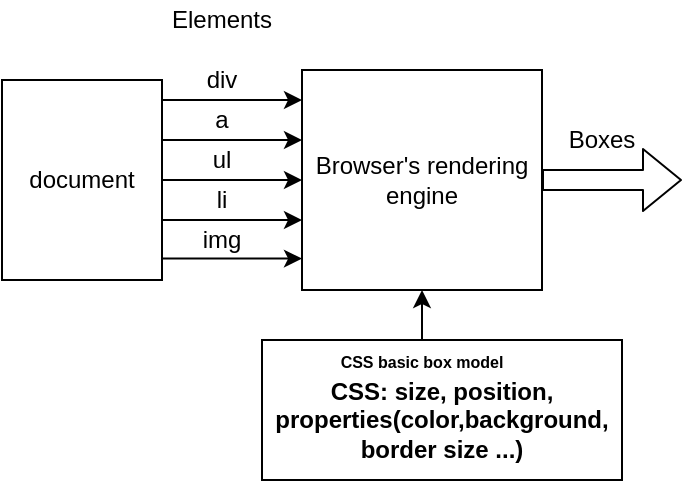 <mxfile version="13.1.12" type="device"><diagram id="N40eElc3TREMIbStX_QL" name="Page-1"><mxGraphModel dx="981" dy="526" grid="1" gridSize="10" guides="1" tooltips="1" connect="1" arrows="1" fold="1" page="1" pageScale="1" pageWidth="827" pageHeight="1169" math="0" shadow="0"><root><mxCell id="0"/><mxCell id="1" parent="0"/><mxCell id="_09DNBB_S1uzHcCtH0_L-20" value="" style="rounded=0;whiteSpace=wrap;html=1;" vertex="1" parent="1"><mxGeometry x="290" y="390" width="180" height="70" as="geometry"/></mxCell><mxCell id="_09DNBB_S1uzHcCtH0_L-1" value="document" style="rounded=0;whiteSpace=wrap;html=1;" vertex="1" parent="1"><mxGeometry x="160" y="260" width="80" height="100" as="geometry"/></mxCell><mxCell id="_09DNBB_S1uzHcCtH0_L-2" value="" style="endArrow=classic;html=1;" edge="1" parent="1"><mxGeometry width="50" height="50" relative="1" as="geometry"><mxPoint x="240" y="270" as="sourcePoint"/><mxPoint x="310" y="270" as="targetPoint"/></mxGeometry></mxCell><mxCell id="_09DNBB_S1uzHcCtH0_L-3" value="" style="endArrow=classic;html=1;" edge="1" parent="1"><mxGeometry width="50" height="50" relative="1" as="geometry"><mxPoint x="240" y="290" as="sourcePoint"/><mxPoint x="310" y="290" as="targetPoint"/></mxGeometry></mxCell><mxCell id="_09DNBB_S1uzHcCtH0_L-4" value="" style="endArrow=classic;html=1;" edge="1" parent="1"><mxGeometry width="50" height="50" relative="1" as="geometry"><mxPoint x="240" y="310" as="sourcePoint"/><mxPoint x="310" y="310" as="targetPoint"/></mxGeometry></mxCell><mxCell id="_09DNBB_S1uzHcCtH0_L-5" value="" style="endArrow=classic;html=1;" edge="1" parent="1"><mxGeometry width="50" height="50" relative="1" as="geometry"><mxPoint x="240" y="330" as="sourcePoint"/><mxPoint x="310" y="330" as="targetPoint"/></mxGeometry></mxCell><mxCell id="_09DNBB_S1uzHcCtH0_L-6" value="" style="endArrow=classic;html=1;" edge="1" parent="1"><mxGeometry width="50" height="50" relative="1" as="geometry"><mxPoint x="240" y="349.31" as="sourcePoint"/><mxPoint x="310" y="349.31" as="targetPoint"/></mxGeometry></mxCell><mxCell id="_09DNBB_S1uzHcCtH0_L-7" value="Elements" style="text;html=1;strokeColor=none;fillColor=none;align=center;verticalAlign=middle;whiteSpace=wrap;rounded=0;" vertex="1" parent="1"><mxGeometry x="250" y="220" width="40" height="20" as="geometry"/></mxCell><mxCell id="_09DNBB_S1uzHcCtH0_L-8" value="div" style="text;html=1;strokeColor=none;fillColor=none;align=center;verticalAlign=middle;whiteSpace=wrap;rounded=0;" vertex="1" parent="1"><mxGeometry x="250" y="250" width="40" height="20" as="geometry"/></mxCell><mxCell id="_09DNBB_S1uzHcCtH0_L-10" value="a" style="text;html=1;strokeColor=none;fillColor=none;align=center;verticalAlign=middle;whiteSpace=wrap;rounded=0;" vertex="1" parent="1"><mxGeometry x="250" y="270" width="40" height="20" as="geometry"/></mxCell><mxCell id="_09DNBB_S1uzHcCtH0_L-13" value="ul" style="text;html=1;strokeColor=none;fillColor=none;align=center;verticalAlign=middle;whiteSpace=wrap;rounded=0;" vertex="1" parent="1"><mxGeometry x="250" y="290" width="40" height="20" as="geometry"/></mxCell><mxCell id="_09DNBB_S1uzHcCtH0_L-14" value="li" style="text;html=1;strokeColor=none;fillColor=none;align=center;verticalAlign=middle;whiteSpace=wrap;rounded=0;" vertex="1" parent="1"><mxGeometry x="250" y="310" width="40" height="20" as="geometry"/></mxCell><mxCell id="_09DNBB_S1uzHcCtH0_L-15" value="img" style="text;html=1;strokeColor=none;fillColor=none;align=center;verticalAlign=middle;whiteSpace=wrap;rounded=0;" vertex="1" parent="1"><mxGeometry x="250" y="330" width="40" height="20" as="geometry"/></mxCell><mxCell id="_09DNBB_S1uzHcCtH0_L-16" value="Browser's rendering engine" style="rounded=0;whiteSpace=wrap;html=1;" vertex="1" parent="1"><mxGeometry x="310" y="255" width="120" height="110" as="geometry"/></mxCell><mxCell id="_09DNBB_S1uzHcCtH0_L-17" value="&lt;b&gt;&lt;font style=&quot;font-size: 8px&quot;&gt;CSS basic box model&lt;/font&gt;&lt;/b&gt;" style="text;html=1;strokeColor=none;fillColor=none;align=center;verticalAlign=middle;whiteSpace=wrap;rounded=0;" vertex="1" parent="1"><mxGeometry x="300" y="390" width="140" height="20" as="geometry"/></mxCell><mxCell id="_09DNBB_S1uzHcCtH0_L-18" value="" style="endArrow=classic;html=1;" edge="1" parent="1" source="_09DNBB_S1uzHcCtH0_L-17" target="_09DNBB_S1uzHcCtH0_L-16"><mxGeometry width="50" height="50" relative="1" as="geometry"><mxPoint x="360" y="440" as="sourcePoint"/><mxPoint x="410" y="390" as="targetPoint"/></mxGeometry></mxCell><mxCell id="_09DNBB_S1uzHcCtH0_L-19" value="&lt;b&gt;CSS: size, position, properties(color,background, border size ...)&lt;/b&gt;" style="text;html=1;strokeColor=none;fillColor=none;align=center;verticalAlign=middle;whiteSpace=wrap;rounded=0;" vertex="1" parent="1"><mxGeometry x="360" y="420" width="40" height="20" as="geometry"/></mxCell><mxCell id="_09DNBB_S1uzHcCtH0_L-21" value="" style="shape=flexArrow;endArrow=classic;html=1;" edge="1" parent="1"><mxGeometry width="50" height="50" relative="1" as="geometry"><mxPoint x="430" y="310" as="sourcePoint"/><mxPoint x="500" y="310" as="targetPoint"/></mxGeometry></mxCell><mxCell id="_09DNBB_S1uzHcCtH0_L-22" value="Boxes" style="text;html=1;strokeColor=none;fillColor=none;align=center;verticalAlign=middle;whiteSpace=wrap;rounded=0;" vertex="1" parent="1"><mxGeometry x="440" y="280" width="40" height="20" as="geometry"/></mxCell></root></mxGraphModel></diagram></mxfile>